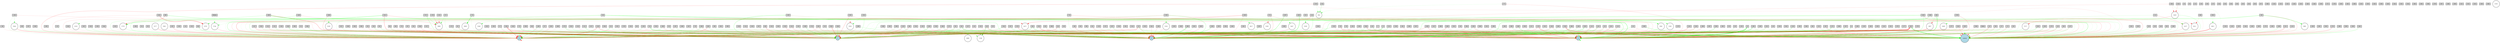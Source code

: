 digraph {
	node [fontsize=9 height=0.2 shape=circle width=0.2]
	x [fillcolor=lightgray shape=box style=filled]
	dx [fillcolor=lightgray shape=box style=filled]
	theta [fillcolor=lightgray shape=box style=filled]
	dtheta [fillcolor=lightgray shape=box style=filled]
	-5 [fillcolor=lightgray shape=box style=filled]
	-6 [fillcolor=lightgray shape=box style=filled]
	-7 [fillcolor=lightgray shape=box style=filled]
	-8 [fillcolor=lightgray shape=box style=filled]
	-9 [fillcolor=lightgray shape=box style=filled]
	-10 [fillcolor=lightgray shape=box style=filled]
	-11 [fillcolor=lightgray shape=box style=filled]
	-12 [fillcolor=lightgray shape=box style=filled]
	-13 [fillcolor=lightgray shape=box style=filled]
	-14 [fillcolor=lightgray shape=box style=filled]
	-15 [fillcolor=lightgray shape=box style=filled]
	-16 [fillcolor=lightgray shape=box style=filled]
	-17 [fillcolor=lightgray shape=box style=filled]
	-18 [fillcolor=lightgray shape=box style=filled]
	-19 [fillcolor=lightgray shape=box style=filled]
	-20 [fillcolor=lightgray shape=box style=filled]
	-21 [fillcolor=lightgray shape=box style=filled]
	-22 [fillcolor=lightgray shape=box style=filled]
	-23 [fillcolor=lightgray shape=box style=filled]
	-24 [fillcolor=lightgray shape=box style=filled]
	-25 [fillcolor=lightgray shape=box style=filled]
	-26 [fillcolor=lightgray shape=box style=filled]
	-27 [fillcolor=lightgray shape=box style=filled]
	-28 [fillcolor=lightgray shape=box style=filled]
	-29 [fillcolor=lightgray shape=box style=filled]
	-30 [fillcolor=lightgray shape=box style=filled]
	-31 [fillcolor=lightgray shape=box style=filled]
	-32 [fillcolor=lightgray shape=box style=filled]
	-33 [fillcolor=lightgray shape=box style=filled]
	-34 [fillcolor=lightgray shape=box style=filled]
	-35 [fillcolor=lightgray shape=box style=filled]
	-36 [fillcolor=lightgray shape=box style=filled]
	-37 [fillcolor=lightgray shape=box style=filled]
	-38 [fillcolor=lightgray shape=box style=filled]
	-39 [fillcolor=lightgray shape=box style=filled]
	-40 [fillcolor=lightgray shape=box style=filled]
	-41 [fillcolor=lightgray shape=box style=filled]
	-42 [fillcolor=lightgray shape=box style=filled]
	-43 [fillcolor=lightgray shape=box style=filled]
	-44 [fillcolor=lightgray shape=box style=filled]
	-45 [fillcolor=lightgray shape=box style=filled]
	-46 [fillcolor=lightgray shape=box style=filled]
	-47 [fillcolor=lightgray shape=box style=filled]
	-48 [fillcolor=lightgray shape=box style=filled]
	-49 [fillcolor=lightgray shape=box style=filled]
	-50 [fillcolor=lightgray shape=box style=filled]
	-51 [fillcolor=lightgray shape=box style=filled]
	-52 [fillcolor=lightgray shape=box style=filled]
	-53 [fillcolor=lightgray shape=box style=filled]
	-54 [fillcolor=lightgray shape=box style=filled]
	-55 [fillcolor=lightgray shape=box style=filled]
	-56 [fillcolor=lightgray shape=box style=filled]
	-57 [fillcolor=lightgray shape=box style=filled]
	-58 [fillcolor=lightgray shape=box style=filled]
	-59 [fillcolor=lightgray shape=box style=filled]
	-60 [fillcolor=lightgray shape=box style=filled]
	-61 [fillcolor=lightgray shape=box style=filled]
	-62 [fillcolor=lightgray shape=box style=filled]
	-63 [fillcolor=lightgray shape=box style=filled]
	-64 [fillcolor=lightgray shape=box style=filled]
	-65 [fillcolor=lightgray shape=box style=filled]
	-66 [fillcolor=lightgray shape=box style=filled]
	-67 [fillcolor=lightgray shape=box style=filled]
	-68 [fillcolor=lightgray shape=box style=filled]
	-69 [fillcolor=lightgray shape=box style=filled]
	-70 [fillcolor=lightgray shape=box style=filled]
	-71 [fillcolor=lightgray shape=box style=filled]
	-72 [fillcolor=lightgray shape=box style=filled]
	-73 [fillcolor=lightgray shape=box style=filled]
	-74 [fillcolor=lightgray shape=box style=filled]
	-75 [fillcolor=lightgray shape=box style=filled]
	-76 [fillcolor=lightgray shape=box style=filled]
	-77 [fillcolor=lightgray shape=box style=filled]
	-78 [fillcolor=lightgray shape=box style=filled]
	-79 [fillcolor=lightgray shape=box style=filled]
	-80 [fillcolor=lightgray shape=box style=filled]
	-81 [fillcolor=lightgray shape=box style=filled]
	-82 [fillcolor=lightgray shape=box style=filled]
	-83 [fillcolor=lightgray shape=box style=filled]
	-84 [fillcolor=lightgray shape=box style=filled]
	-85 [fillcolor=lightgray shape=box style=filled]
	-86 [fillcolor=lightgray shape=box style=filled]
	-87 [fillcolor=lightgray shape=box style=filled]
	-88 [fillcolor=lightgray shape=box style=filled]
	-89 [fillcolor=lightgray shape=box style=filled]
	-90 [fillcolor=lightgray shape=box style=filled]
	-91 [fillcolor=lightgray shape=box style=filled]
	-92 [fillcolor=lightgray shape=box style=filled]
	-93 [fillcolor=lightgray shape=box style=filled]
	-94 [fillcolor=lightgray shape=box style=filled]
	-95 [fillcolor=lightgray shape=box style=filled]
	-96 [fillcolor=lightgray shape=box style=filled]
	-97 [fillcolor=lightgray shape=box style=filled]
	-98 [fillcolor=lightgray shape=box style=filled]
	-99 [fillcolor=lightgray shape=box style=filled]
	-100 [fillcolor=lightgray shape=box style=filled]
	-101 [fillcolor=lightgray shape=box style=filled]
	-102 [fillcolor=lightgray shape=box style=filled]
	-103 [fillcolor=lightgray shape=box style=filled]
	-104 [fillcolor=lightgray shape=box style=filled]
	-105 [fillcolor=lightgray shape=box style=filled]
	-106 [fillcolor=lightgray shape=box style=filled]
	-107 [fillcolor=lightgray shape=box style=filled]
	-108 [fillcolor=lightgray shape=box style=filled]
	-109 [fillcolor=lightgray shape=box style=filled]
	-110 [fillcolor=lightgray shape=box style=filled]
	-111 [fillcolor=lightgray shape=box style=filled]
	-112 [fillcolor=lightgray shape=box style=filled]
	-113 [fillcolor=lightgray shape=box style=filled]
	-114 [fillcolor=lightgray shape=box style=filled]
	-115 [fillcolor=lightgray shape=box style=filled]
	-116 [fillcolor=lightgray shape=box style=filled]
	-117 [fillcolor=lightgray shape=box style=filled]
	-118 [fillcolor=lightgray shape=box style=filled]
	-119 [fillcolor=lightgray shape=box style=filled]
	-120 [fillcolor=lightgray shape=box style=filled]
	-121 [fillcolor=lightgray shape=box style=filled]
	-122 [fillcolor=lightgray shape=box style=filled]
	-123 [fillcolor=lightgray shape=box style=filled]
	-124 [fillcolor=lightgray shape=box style=filled]
	-125 [fillcolor=lightgray shape=box style=filled]
	-126 [fillcolor=lightgray shape=box style=filled]
	-127 [fillcolor=lightgray shape=box style=filled]
	-128 [fillcolor=lightgray shape=box style=filled]
	-129 [fillcolor=lightgray shape=box style=filled]
	-130 [fillcolor=lightgray shape=box style=filled]
	-131 [fillcolor=lightgray shape=box style=filled]
	-132 [fillcolor=lightgray shape=box style=filled]
	-133 [fillcolor=lightgray shape=box style=filled]
	-134 [fillcolor=lightgray shape=box style=filled]
	-135 [fillcolor=lightgray shape=box style=filled]
	-136 [fillcolor=lightgray shape=box style=filled]
	-137 [fillcolor=lightgray shape=box style=filled]
	-138 [fillcolor=lightgray shape=box style=filled]
	-139 [fillcolor=lightgray shape=box style=filled]
	-140 [fillcolor=lightgray shape=box style=filled]
	-141 [fillcolor=lightgray shape=box style=filled]
	-142 [fillcolor=lightgray shape=box style=filled]
	-143 [fillcolor=lightgray shape=box style=filled]
	-144 [fillcolor=lightgray shape=box style=filled]
	-145 [fillcolor=lightgray shape=box style=filled]
	-146 [fillcolor=lightgray shape=box style=filled]
	-147 [fillcolor=lightgray shape=box style=filled]
	-148 [fillcolor=lightgray shape=box style=filled]
	-149 [fillcolor=lightgray shape=box style=filled]
	-150 [fillcolor=lightgray shape=box style=filled]
	-151 [fillcolor=lightgray shape=box style=filled]
	-152 [fillcolor=lightgray shape=box style=filled]
	-153 [fillcolor=lightgray shape=box style=filled]
	-154 [fillcolor=lightgray shape=box style=filled]
	-155 [fillcolor=lightgray shape=box style=filled]
	-156 [fillcolor=lightgray shape=box style=filled]
	-157 [fillcolor=lightgray shape=box style=filled]
	-158 [fillcolor=lightgray shape=box style=filled]
	-159 [fillcolor=lightgray shape=box style=filled]
	-160 [fillcolor=lightgray shape=box style=filled]
	-161 [fillcolor=lightgray shape=box style=filled]
	-162 [fillcolor=lightgray shape=box style=filled]
	-163 [fillcolor=lightgray shape=box style=filled]
	-164 [fillcolor=lightgray shape=box style=filled]
	-165 [fillcolor=lightgray shape=box style=filled]
	-166 [fillcolor=lightgray shape=box style=filled]
	-167 [fillcolor=lightgray shape=box style=filled]
	-168 [fillcolor=lightgray shape=box style=filled]
	-169 [fillcolor=lightgray shape=box style=filled]
	-170 [fillcolor=lightgray shape=box style=filled]
	-171 [fillcolor=lightgray shape=box style=filled]
	-172 [fillcolor=lightgray shape=box style=filled]
	-173 [fillcolor=lightgray shape=box style=filled]
	-174 [fillcolor=lightgray shape=box style=filled]
	-175 [fillcolor=lightgray shape=box style=filled]
	-176 [fillcolor=lightgray shape=box style=filled]
	-177 [fillcolor=lightgray shape=box style=filled]
	-178 [fillcolor=lightgray shape=box style=filled]
	-179 [fillcolor=lightgray shape=box style=filled]
	-180 [fillcolor=lightgray shape=box style=filled]
	-181 [fillcolor=lightgray shape=box style=filled]
	-182 [fillcolor=lightgray shape=box style=filled]
	-183 [fillcolor=lightgray shape=box style=filled]
	-184 [fillcolor=lightgray shape=box style=filled]
	-185 [fillcolor=lightgray shape=box style=filled]
	-186 [fillcolor=lightgray shape=box style=filled]
	-187 [fillcolor=lightgray shape=box style=filled]
	-188 [fillcolor=lightgray shape=box style=filled]
	-189 [fillcolor=lightgray shape=box style=filled]
	-190 [fillcolor=lightgray shape=box style=filled]
	-191 [fillcolor=lightgray shape=box style=filled]
	-192 [fillcolor=lightgray shape=box style=filled]
	-193 [fillcolor=lightgray shape=box style=filled]
	-194 [fillcolor=lightgray shape=box style=filled]
	-195 [fillcolor=lightgray shape=box style=filled]
	-196 [fillcolor=lightgray shape=box style=filled]
	-197 [fillcolor=lightgray shape=box style=filled]
	-198 [fillcolor=lightgray shape=box style=filled]
	-199 [fillcolor=lightgray shape=box style=filled]
	-200 [fillcolor=lightgray shape=box style=filled]
	-201 [fillcolor=lightgray shape=box style=filled]
	-202 [fillcolor=lightgray shape=box style=filled]
	-203 [fillcolor=lightgray shape=box style=filled]
	-204 [fillcolor=lightgray shape=box style=filled]
	-205 [fillcolor=lightgray shape=box style=filled]
	-206 [fillcolor=lightgray shape=box style=filled]
	-207 [fillcolor=lightgray shape=box style=filled]
	-208 [fillcolor=lightgray shape=box style=filled]
	-209 [fillcolor=lightgray shape=box style=filled]
	-210 [fillcolor=lightgray shape=box style=filled]
	-211 [fillcolor=lightgray shape=box style=filled]
	-212 [fillcolor=lightgray shape=box style=filled]
	-213 [fillcolor=lightgray shape=box style=filled]
	-214 [fillcolor=lightgray shape=box style=filled]
	-215 [fillcolor=lightgray shape=box style=filled]
	-216 [fillcolor=lightgray shape=box style=filled]
	-217 [fillcolor=lightgray shape=box style=filled]
	-218 [fillcolor=lightgray shape=box style=filled]
	-219 [fillcolor=lightgray shape=box style=filled]
	-220 [fillcolor=lightgray shape=box style=filled]
	-221 [fillcolor=lightgray shape=box style=filled]
	-222 [fillcolor=lightgray shape=box style=filled]
	-223 [fillcolor=lightgray shape=box style=filled]
	-224 [fillcolor=lightgray shape=box style=filled]
	-225 [fillcolor=lightgray shape=box style=filled]
	-226 [fillcolor=lightgray shape=box style=filled]
	-227 [fillcolor=lightgray shape=box style=filled]
	-228 [fillcolor=lightgray shape=box style=filled]
	-229 [fillcolor=lightgray shape=box style=filled]
	-230 [fillcolor=lightgray shape=box style=filled]
	-231 [fillcolor=lightgray shape=box style=filled]
	-232 [fillcolor=lightgray shape=box style=filled]
	-233 [fillcolor=lightgray shape=box style=filled]
	-234 [fillcolor=lightgray shape=box style=filled]
	-235 [fillcolor=lightgray shape=box style=filled]
	-236 [fillcolor=lightgray shape=box style=filled]
	-237 [fillcolor=lightgray shape=box style=filled]
	-238 [fillcolor=lightgray shape=box style=filled]
	-239 [fillcolor=lightgray shape=box style=filled]
	-240 [fillcolor=lightgray shape=box style=filled]
	-241 [fillcolor=lightgray shape=box style=filled]
	-242 [fillcolor=lightgray shape=box style=filled]
	-243 [fillcolor=lightgray shape=box style=filled]
	-244 [fillcolor=lightgray shape=box style=filled]
	-245 [fillcolor=lightgray shape=box style=filled]
	-246 [fillcolor=lightgray shape=box style=filled]
	-247 [fillcolor=lightgray shape=box style=filled]
	-248 [fillcolor=lightgray shape=box style=filled]
	-249 [fillcolor=lightgray shape=box style=filled]
	-250 [fillcolor=lightgray shape=box style=filled]
	-251 [fillcolor=lightgray shape=box style=filled]
	-252 [fillcolor=lightgray shape=box style=filled]
	-253 [fillcolor=lightgray shape=box style=filled]
	-254 [fillcolor=lightgray shape=box style=filled]
	-255 [fillcolor=lightgray shape=box style=filled]
	-256 [fillcolor=lightgray shape=box style=filled]
	-257 [fillcolor=lightgray shape=box style=filled]
	-258 [fillcolor=lightgray shape=box style=filled]
	-259 [fillcolor=lightgray shape=box style=filled]
	-260 [fillcolor=lightgray shape=box style=filled]
	-261 [fillcolor=lightgray shape=box style=filled]
	-262 [fillcolor=lightgray shape=box style=filled]
	-263 [fillcolor=lightgray shape=box style=filled]
	-264 [fillcolor=lightgray shape=box style=filled]
	-265 [fillcolor=lightgray shape=box style=filled]
	-266 [fillcolor=lightgray shape=box style=filled]
	-267 [fillcolor=lightgray shape=box style=filled]
	-268 [fillcolor=lightgray shape=box style=filled]
	-269 [fillcolor=lightgray shape=box style=filled]
	-270 [fillcolor=lightgray shape=box style=filled]
	-271 [fillcolor=lightgray shape=box style=filled]
	-272 [fillcolor=lightgray shape=box style=filled]
	-273 [fillcolor=lightgray shape=box style=filled]
	-274 [fillcolor=lightgray shape=box style=filled]
	-275 [fillcolor=lightgray shape=box style=filled]
	-276 [fillcolor=lightgray shape=box style=filled]
	-277 [fillcolor=lightgray shape=box style=filled]
	-278 [fillcolor=lightgray shape=box style=filled]
	-279 [fillcolor=lightgray shape=box style=filled]
	-280 [fillcolor=lightgray shape=box style=filled]
	-281 [fillcolor=lightgray shape=box style=filled]
	-282 [fillcolor=lightgray shape=box style=filled]
	-283 [fillcolor=lightgray shape=box style=filled]
	-284 [fillcolor=lightgray shape=box style=filled]
	-285 [fillcolor=lightgray shape=box style=filled]
	-286 [fillcolor=lightgray shape=box style=filled]
	-287 [fillcolor=lightgray shape=box style=filled]
	-288 [fillcolor=lightgray shape=box style=filled]
	-289 [fillcolor=lightgray shape=box style=filled]
	-290 [fillcolor=lightgray shape=box style=filled]
	-291 [fillcolor=lightgray shape=box style=filled]
	-292 [fillcolor=lightgray shape=box style=filled]
	-293 [fillcolor=lightgray shape=box style=filled]
	-294 [fillcolor=lightgray shape=box style=filled]
	-295 [fillcolor=lightgray shape=box style=filled]
	-296 [fillcolor=lightgray shape=box style=filled]
	-297 [fillcolor=lightgray shape=box style=filled]
	-298 [fillcolor=lightgray shape=box style=filled]
	-299 [fillcolor=lightgray shape=box style=filled]
	-300 [fillcolor=lightgray shape=box style=filled]
	-301 [fillcolor=lightgray shape=box style=filled]
	-302 [fillcolor=lightgray shape=box style=filled]
	-303 [fillcolor=lightgray shape=box style=filled]
	-304 [fillcolor=lightgray shape=box style=filled]
	-305 [fillcolor=lightgray shape=box style=filled]
	-306 [fillcolor=lightgray shape=box style=filled]
	-307 [fillcolor=lightgray shape=box style=filled]
	-308 [fillcolor=lightgray shape=box style=filled]
	-309 [fillcolor=lightgray shape=box style=filled]
	-310 [fillcolor=lightgray shape=box style=filled]
	-311 [fillcolor=lightgray shape=box style=filled]
	-312 [fillcolor=lightgray shape=box style=filled]
	-313 [fillcolor=lightgray shape=box style=filled]
	-314 [fillcolor=lightgray shape=box style=filled]
	-315 [fillcolor=lightgray shape=box style=filled]
	-316 [fillcolor=lightgray shape=box style=filled]
	-317 [fillcolor=lightgray shape=box style=filled]
	-318 [fillcolor=lightgray shape=box style=filled]
	-319 [fillcolor=lightgray shape=box style=filled]
	-320 [fillcolor=lightgray shape=box style=filled]
	-321 [fillcolor=lightgray shape=box style=filled]
	-322 [fillcolor=lightgray shape=box style=filled]
	-323 [fillcolor=lightgray shape=box style=filled]
	-324 [fillcolor=lightgray shape=box style=filled]
	-325 [fillcolor=lightgray shape=box style=filled]
	-326 [fillcolor=lightgray shape=box style=filled]
	-327 [fillcolor=lightgray shape=box style=filled]
	-328 [fillcolor=lightgray shape=box style=filled]
	-329 [fillcolor=lightgray shape=box style=filled]
	-330 [fillcolor=lightgray shape=box style=filled]
	-331 [fillcolor=lightgray shape=box style=filled]
	-332 [fillcolor=lightgray shape=box style=filled]
	-333 [fillcolor=lightgray shape=box style=filled]
	-334 [fillcolor=lightgray shape=box style=filled]
	-335 [fillcolor=lightgray shape=box style=filled]
	-336 [fillcolor=lightgray shape=box style=filled]
	-337 [fillcolor=lightgray shape=box style=filled]
	-338 [fillcolor=lightgray shape=box style=filled]
	-339 [fillcolor=lightgray shape=box style=filled]
	-340 [fillcolor=lightgray shape=box style=filled]
	-341 [fillcolor=lightgray shape=box style=filled]
	-342 [fillcolor=lightgray shape=box style=filled]
	-343 [fillcolor=lightgray shape=box style=filled]
	-344 [fillcolor=lightgray shape=box style=filled]
	-345 [fillcolor=lightgray shape=box style=filled]
	-346 [fillcolor=lightgray shape=box style=filled]
	-347 [fillcolor=lightgray shape=box style=filled]
	-348 [fillcolor=lightgray shape=box style=filled]
	-349 [fillcolor=lightgray shape=box style=filled]
	-350 [fillcolor=lightgray shape=box style=filled]
	-351 [fillcolor=lightgray shape=box style=filled]
	-352 [fillcolor=lightgray shape=box style=filled]
	-353 [fillcolor=lightgray shape=box style=filled]
	-354 [fillcolor=lightgray shape=box style=filled]
	-355 [fillcolor=lightgray shape=box style=filled]
	-356 [fillcolor=lightgray shape=box style=filled]
	-357 [fillcolor=lightgray shape=box style=filled]
	-358 [fillcolor=lightgray shape=box style=filled]
	-359 [fillcolor=lightgray shape=box style=filled]
	-360 [fillcolor=lightgray shape=box style=filled]
	-361 [fillcolor=lightgray shape=box style=filled]
	-362 [fillcolor=lightgray shape=box style=filled]
	-363 [fillcolor=lightgray shape=box style=filled]
	-364 [fillcolor=lightgray shape=box style=filled]
	control [fillcolor=lightblue style=filled]
	1 [fillcolor=lightblue style=filled]
	2 [fillcolor=lightblue style=filled]
	3 [fillcolor=lightblue style=filled]
	4 [fillcolor=lightblue style=filled]
	654 [fillcolor=white style=filled]
	1807 [fillcolor=white style=filled]
	3344 [fillcolor=white style=filled]
	3727 [fillcolor=white style=filled]
	4755 [fillcolor=white style=filled]
	5408 [fillcolor=white style=filled]
	4137 [fillcolor=white style=filled]
	5546 [fillcolor=white style=filled]
	5163 [fillcolor=white style=filled]
	4017 [fillcolor=white style=filled]
	3250 [fillcolor=white style=filled]
	2744 [fillcolor=white style=filled]
	5183 [fillcolor=white style=filled]
	3776 [fillcolor=white style=filled]
	2882 [fillcolor=white style=filled]
	4812 [fillcolor=white style=filled]
	5329 [fillcolor=white style=filled]
	3156 [fillcolor=white style=filled]
	1749 [fillcolor=white style=filled]
	4311 [fillcolor=white style=filled]
	3420 [fillcolor=white style=filled]
	4060 [fillcolor=white style=filled]
	4472 [fillcolor=white style=filled]
	2277 [fillcolor=white style=filled]
	5100 [fillcolor=white style=filled]
	5361 [fillcolor=white style=filled]
	5234 [fillcolor=white style=filled]
	3447 [fillcolor=white style=filled]
	2808 [fillcolor=white style=filled]
	4218 [fillcolor=white style=filled]
	3836 [fillcolor=white style=filled]
	3581 [fillcolor=white style=filled]
	-210 -> 4 [color=red penwidth=0.5115189264763539 style=solid]
	-159 -> 4 [color=red penwidth=0.2095517195052778 style=solid]
	-246 -> 4 [color=red penwidth=0.3679253354866172 style=solid]
	-227 -> 1 [color=green penwidth=0.21741872484416103 style=solid]
	-127 -> 2 [color=green penwidth=0.23484754395936172 style=solid]
	-328 -> 2 [color=green penwidth=0.7358281199824704 style=solid]
	-313 -> 3 [color=red penwidth=0.16599053409489503 style=solid]
	-196 -> control [color=green penwidth=0.35959654192247115 style=solid]
	-324 -> 2 [color=green penwidth=0.32636805032746535 style=solid]
	-70 -> 1 [color=red penwidth=0.46634865208665843 style=solid]
	-294 -> control [color=red penwidth=0.2351720342865567 style=solid]
	-275 -> control [color=red penwidth=0.13801895556770308 style=solid]
	-338 -> 1 [color=green penwidth=0.14831507023435375 style=solid]
	-357 -> 4 [color=green penwidth=0.13558673144978264 style=solid]
	-157 -> control [color=green penwidth=0.19024223844197355 style=solid]
	-311 -> 1 [color=red penwidth=0.7823787362467579 style=solid]
	-137 -> 3 [color=red penwidth=0.289819815759619 style=solid]
	-25 -> 4 [color=green penwidth=0.47183719115939915 style=solid]
	-321 -> 2 [color=green penwidth=0.6719167395582543 style=solid]
	-346 -> 1 [color=green penwidth=0.24364077359594685 style=solid]
	-106 -> control [color=green penwidth=0.45192026436008803 style=solid]
	-161 -> 4 [color=red penwidth=0.2644063723356098 style=solid]
	-20 -> control [color=green penwidth=0.482638222825972 style=solid]
	-88 -> 4 [color=red penwidth=0.16415335126183037 style=solid]
	-250 -> control [color=green penwidth=0.6701401712478947 style=solid]
	-355 -> control [color=red penwidth=0.453969804279612 style=solid]
	-167 -> 4 [color=red penwidth=0.4333127341097558 style=solid]
	-126 -> 2 [color=green penwidth=0.3516814145874576 style=solid]
	-303 -> 1 [color=green penwidth=0.36885231462848767 style=solid]
	-180 -> 4 [color=green penwidth=0.20002563956867198 style=solid]
	-73 -> 2 [color=green penwidth=0.7798235463401608 style=solid]
	-56 -> 3 [color=red penwidth=0.14175722831761717 style=solid]
	-360 -> 1 [color=red penwidth=0.24205766756357203 style=solid]
	-257 -> 3 [color=green penwidth=0.3183150731432095 style=solid]
	-35 -> 3 [color=green penwidth=0.483602221819985 style=solid]
	-265 -> 4 [color=green penwidth=0.1513434182359712 style=solid]
	-123 -> 1 [color=green penwidth=0.3272519603520727 style=solid]
	-117 -> 4 [color=green penwidth=0.21298178959640504 style=solid]
	-348 -> control [color=green penwidth=0.12911598341552508 style=solid]
	-235 -> 4 [color=red penwidth=0.44897645473709136 style=solid]
	-176 -> 4 [color=red penwidth=0.4074932899998226 style=solid]
	-239 -> control [color=green penwidth=0.36230820660490026 style=solid]
	-152 -> 2 [color=red penwidth=0.39760048354407873 style=solid]
	-198 -> 1 [color=red penwidth=0.7536811742641089 style=solid]
	-41 -> control [color=red penwidth=0.29587298532916617 style=solid]
	-201 -> 3 [color=green penwidth=0.6618192890187107 style=solid]
	-267 -> 2 [color=green penwidth=0.9155198116453632 style=solid]
	-213 -> 4 [color=red penwidth=0.35128035477347574 style=solid]
	-306 -> 1 [color=green penwidth=0.2671348695734661 style=solid]
	-13 -> 4 [color=red penwidth=0.9728936091693373 style=solid]
	-72 -> 4 [color=green penwidth=0.13332184220462606 style=solid]
	-329 -> 3 [color=green penwidth=0.6219211218645866 style=solid]
	-208 -> 4 [color=green penwidth=0.6925887761379054 style=solid]
	-208 -> 3 [color=green penwidth=0.2536447185081139 style=solid]
	-113 -> 3 [color=green penwidth=0.1463331905219108 style=solid]
	-310 -> 2 [color=red penwidth=0.4499814633813167 style=solid]
	-257 -> 2 [color=green penwidth=0.4802570203377977 style=solid]
	-80 -> 2 [color=red penwidth=0.5010634228712902 style=solid]
	-295 -> 1 [color=green penwidth=0.15437297600282246 style=solid]
	-243 -> 4 [color=red penwidth=0.15975925066249777 style=solid]
	-83 -> 4 [color=green penwidth=0.5732134735091781 style=solid]
	-99 -> 4 [color=red penwidth=0.27990766845924575 style=solid]
	-109 -> 3 [color=red penwidth=0.5826641689426504 style=solid]
	-135 -> 1 [color=red penwidth=0.325299396197232 style=solid]
	-203 -> 2 [color=red penwidth=0.24590402541525008 style=solid]
	-102 -> control [color=green penwidth=0.17367771644045865 style=solid]
	-276 -> 4 [color=green penwidth=0.10095747960819053 style=solid]
	-157 -> 1 [color=red penwidth=0.3489682851883844 style=solid]
	-112 -> 2 [color=red penwidth=0.35528684835404367 style=solid]
	-21 -> 1 [color=green penwidth=0.2873686214615099 style=solid]
	-172 -> 2 [color=red penwidth=0.1957224839202326 style=solid]
	-128 -> 1 [color=red penwidth=0.1782632581635452 style=solid]
	-205 -> 4 [color=red penwidth=0.371169145940329 style=solid]
	-199 -> 1 [color=red penwidth=0.381129259571227 style=solid]
	-113 -> 2 [color=red penwidth=0.521091674509305 style=solid]
	-282 -> 1 [color=green penwidth=0.35078863115811987 style=solid]
	-321 -> 3 [color=red penwidth=0.34730229458107975 style=solid]
	-198 -> 3 [color=green penwidth=1.1964684306140907 style=solid]
	-19 -> 1 [color=green penwidth=0.31695409456969914 style=solid]
	-246 -> 1 [color=red penwidth=0.11938833660600943 style=solid]
	-285 -> 1 [color=green penwidth=0.14130022536845246 style=solid]
	-5 -> 4 [color=green penwidth=1.3380230673417504 style=solid]
	-269 -> 1 [color=green penwidth=0.1783239241275547 style=solid]
	-110 -> 1 [color=red penwidth=0.3555426305546525 style=solid]
	-220 -> 1 [color=green penwidth=0.4071282072230793 style=solid]
	-145 -> control [color=red penwidth=0.1596646285076847 style=solid]
	-221 -> 1 [color=green penwidth=0.6151480145570731 style=solid]
	-76 -> 3 [color=green penwidth=0.47688004129674355 style=solid]
	-297 -> 4 [color=green penwidth=0.40953500933460585 style=solid]
	-24 -> control [color=green penwidth=0.3141618526990152 style=solid]
	dx -> 1 [color=red penwidth=0.6108505087440566 style=solid]
	-302 -> 2 [color=red penwidth=0.3577359527908621 style=solid]
	-27 -> 3 [color=red penwidth=0.22626604118394147 style=solid]
	-306 -> control [color=green penwidth=0.1333200803811616 style=solid]
	-187 -> 3 [color=red penwidth=0.1499228278379462 style=solid]
	-114 -> 1 [color=red penwidth=0.4071489696913273 style=solid]
	-157 -> 2 [color=red penwidth=0.15898135347234216 style=solid]
	-13 -> 2 [color=red penwidth=0.4633960342003456 style=solid]
	-157 -> 4 [color=green penwidth=0.3377159131678778 style=solid]
	-329 -> 4 [color=green penwidth=0.4796924338083406 style=solid]
	-290 -> 4 [color=green penwidth=0.4396073774322653 style=solid]
	-349 -> 3 [color=red penwidth=0.3454989673089573 style=solid]
	-7 -> 3 [color=red penwidth=0.4409134949206417 style=solid]
	-176 -> 2 [color=red penwidth=0.2221294036464912 style=solid]
	-310 -> 3 [color=red penwidth=0.7302043554767788 style=solid]
	-316 -> 1 [color=green penwidth=0.3586414741905788 style=solid]
	-342 -> control [color=red penwidth=0.11794957631381803 style=solid]
	-166 -> 3 [color=red penwidth=0.23429256963497871 style=solid]
	-77 -> 3 [color=red penwidth=0.33521104958086834 style=solid]
	-74 -> 2 [color=green penwidth=0.2752250362798335 style=solid]
	-56 -> 2 [color=red penwidth=0.3952703870769889 style=solid]
	-256 -> 1 [color=green penwidth=0.7978450782322835 style=solid]
	-95 -> 1 [color=green penwidth=0.25060364639253646 style=solid]
	-96 -> control [color=red penwidth=0.37863997844448416 style=solid]
	-357 -> 1 [color=red penwidth=0.15491053667316163 style=solid]
	-259 -> control [color=red penwidth=0.1589109253398509 style=solid]
	-18 -> control [color=red penwidth=0.6074716417673995 style=solid]
	-24 -> 2 [color=green penwidth=0.49792576894479423 style=solid]
	-286 -> control [color=green penwidth=0.3224048461136596 style=solid]
	-65 -> 2 [color=green penwidth=0.1268705099335111 style=solid]
	-38 -> control [color=green penwidth=0.8926317046498482 style=solid]
	-135 -> 2 [color=green penwidth=0.5085944312452952 style=solid]
	-167 -> 3 [color=red penwidth=0.15526026529007841 style=solid]
	-133 -> control [color=red penwidth=0.5148603149730998 style=solid]
	-166 -> 1 [color=red penwidth=0.34510023672179124 style=solid]
	-285 -> 2 [color=red penwidth=0.37798752982711015 style=solid]
	-304 -> 4 [color=green penwidth=0.519529718346213 style=solid]
	-61 -> 1 [color=green penwidth=0.5746769935488805 style=solid]
	-90 -> control [color=green penwidth=0.3616116951323829 style=solid]
	-101 -> 2 [color=green penwidth=0.3200261556056494 style=solid]
	-175 -> control [color=green penwidth=0.3110285027002715 style=solid]
	-213 -> 1 [color=red penwidth=0.3254339712171148 style=solid]
	-163 -> control [color=red penwidth=0.11456886153556899 style=solid]
	-25 -> 2 [color=red penwidth=0.12800240895580223 style=solid]
	-40 -> 2 [color=green penwidth=0.6165645050565473 style=solid]
	-153 -> 3 [color=green penwidth=0.2907802243038942 style=solid]
	-149 -> 4 [color=green penwidth=0.43827098601135706 style=solid]
	-36 -> 3 [color=green penwidth=0.18030950889846442 style=solid]
	-34 -> 3 [color=red penwidth=0.2674106346413142 style=solid]
	-31 -> 4 [color=green penwidth=0.648342986185481 style=solid]
	-335 -> 3 [color=red penwidth=0.20959981879402179 style=solid]
	-214 -> 2 [color=green penwidth=0.1693736561020851 style=solid]
	-357 -> control [color=green penwidth=0.47011986365483327 style=solid]
	-72 -> control [color=red penwidth=0.34041558915011383 style=solid]
	-249 -> 4 [color=green penwidth=0.18127394100972644 style=solid]
	-358 -> control [color=green penwidth=0.1327274793367607 style=solid]
	-236 -> 1 [color=green penwidth=0.20793750791856616 style=solid]
	-331 -> 3 [color=red penwidth=0.48860046274677105 style=solid]
	-72 -> 2 [color=red penwidth=0.4538571945699441 style=solid]
	-129 -> 4 [color=green penwidth=0.47956833098500573 style=solid]
	-82 -> control [color=red penwidth=0.2086026808556991 style=solid]
	-200 -> 3 [color=green penwidth=0.23146736498000547 style=solid]
	-41 -> 4 [color=green penwidth=0.4132433157268496 style=solid]
	-354 -> 2 [color=red penwidth=0.13468111512854347 style=solid]
	-270 -> 2 [color=green penwidth=0.2995544366171452 style=solid]
	-164 -> control [color=green penwidth=0.196333562986868 style=solid]
	-344 -> 4 [color=red penwidth=0.3670322118722844 style=solid]
	-265 -> 1 [color=green penwidth=0.17437785189636917 style=solid]
	-120 -> 3 [color=green penwidth=0.26800014875752276 style=solid]
	-25 -> 3 [color=red penwidth=0.12940107326558606 style=solid]
	-88 -> 3 [color=green penwidth=0.37916989597511186 style=solid]
	-124 -> control [color=green penwidth=0.30320724680528116 style=solid]
	-17 -> 2 [color=green penwidth=0.31524897633800797 style=solid]
	-226 -> control [color=green penwidth=0.101294306216841 style=solid]
	-167 -> 1 [color=green penwidth=0.5623569605373632 style=solid]
	-348 -> 1 [color=red penwidth=0.1913235752352741 style=solid]
	-271 -> 1 [color=red penwidth=0.3989513524297166 style=solid]
	-104 -> 1 [color=red penwidth=0.2678863536229111 style=solid]
	-158 -> control [color=green penwidth=0.12814159262557476 style=solid]
	-253 -> 1 [color=green penwidth=0.23870607553223375 style=solid]
	-49 -> control [color=red penwidth=0.1394165628945565 style=solid]
	-248 -> 2 [color=red penwidth=0.3851456639840346 style=solid]
	-301 -> 2 [color=green penwidth=0.3041365436019354 style=solid]
	-75 -> 1 [color=green penwidth=0.17961581756129344 style=solid]
	-7 -> 1 [color=red penwidth=0.3714461864291978 style=solid]
	-52 -> control [color=green penwidth=0.1470689306064354 style=solid]
	-347 -> 2 [color=green penwidth=0.5550101044993789 style=solid]
	-116 -> 3 [color=red penwidth=0.47823080407003393 style=solid]
	-234 -> control [color=green penwidth=0.25947833085482686 style=solid]
	-303 -> 2 [color=green penwidth=0.7848922803566626 style=solid]
	-155 -> 1 [color=green penwidth=0.4840703030660467 style=solid]
	-241 -> 2 [color=red penwidth=0.3653889866584311 style=solid]
	-242 -> 3 [color=green penwidth=0.10263795300063785 style=solid]
	-126 -> control [color=green penwidth=0.1007976661861783 style=solid]
	-351 -> control [color=green penwidth=0.3391990372843243 style=solid]
	-190 -> 1 [color=green penwidth=0.12234104126938192 style=solid]
	-98 -> 4 [color=green penwidth=0.3526615818889588 style=solid]
	-95 -> 3 [color=red penwidth=0.30193650285043416 style=solid]
	-162 -> 4 [color=red penwidth=0.17043018555453382 style=solid]
	-91 -> 2 [color=green penwidth=0.2556772353147183 style=solid]
	-311 -> control [color=red penwidth=0.45653955248513056 style=solid]
	-324 -> control [color=red penwidth=0.40845872380670667 style=solid]
	-28 -> control [color=red penwidth=0.14459168216157847 style=solid]
	-239 -> 1 [color=green penwidth=0.34628138643076267 style=solid]
	-354 -> 4 [color=green penwidth=0.2643710609939133 style=solid]
	-184 -> 2 [color=red penwidth=0.7353306136441066 style=solid]
	-217 -> 3 [color=red penwidth=0.16698997473656618 style=solid]
	-309 -> 2 [color=green penwidth=0.21913039937819112 style=solid]
	-258 -> 1 [color=green penwidth=0.31495770659347333 style=solid]
	-45 -> 1 [color=green penwidth=0.4359575740884908 style=solid]
	-277 -> control [color=red penwidth=0.10486939155866841 style=solid]
	-64 -> 3 [color=green penwidth=0.16951646305058346 style=solid]
	-158 -> 1 [color=red penwidth=0.23928675318149173 style=solid]
	-186 -> 3 [color=green penwidth=0.8273299041171286 style=solid]
	-226 -> 4 [color=red penwidth=0.7713523460511353 style=solid]
	-150 -> 1 [color=red penwidth=0.564289990098774 style=solid]
	-219 -> 1 [color=red penwidth=0.6913311344095739 style=solid]
	-196 -> 1 [color=red penwidth=0.2794693227426328 style=solid]
	-358 -> 4 [color=green penwidth=0.14048342106352307 style=solid]
	-362 -> 1 [color=red penwidth=0.29883492380155774 style=solid]
	-212 -> control [color=red penwidth=0.20104119242250745 style=solid]
	-339 -> 2 [color=green penwidth=0.20904928797255465 style=solid]
	-178 -> 1 [color=green penwidth=0.27051619795873033 style=solid]
	-173 -> 3 [color=red penwidth=0.1456982307019855 style=solid]
	-92 -> 1 [color=red penwidth=0.3263728422978366 style=solid]
	-204 -> 3 [color=green penwidth=0.22010315478517467 style=solid]
	-278 -> 3 [color=red penwidth=0.5767283671356334 style=solid]
	-130 -> 4 [color=red penwidth=0.8582837463900511 style=solid]
	-295 -> control [color=green penwidth=0.34833766674455124 style=solid]
	-64 -> 1 [color=green penwidth=0.7552226145959842 style=solid]
	-15 -> 4 [color=green penwidth=0.23951187078187872 style=solid]
	-278 -> 2 [color=red penwidth=0.3556462585614567 style=solid]
	-203 -> 4 [color=red penwidth=0.20863533315801802 style=solid]
	-183 -> 3 [color=red penwidth=0.4445299428537469 style=solid]
	-205 -> 2 [color=green penwidth=0.19417372294404475 style=solid]
	-115 -> 1 [color=red penwidth=0.20805455617982532 style=solid]
	-331 -> 2 [color=red penwidth=0.23754576081887402 style=solid]
	-176 -> 3 [color=red penwidth=0.6980883283890135 style=solid]
	-100 -> 4 [color=green penwidth=0.6091020935902423 style=solid]
	-232 -> 2 [color=red penwidth=0.1281919755400758 style=solid]
	-75 -> control [color=red penwidth=0.15082169712186105 style=solid]
	-183 -> 2 [color=green penwidth=0.29091365495613786 style=solid]
	-302 -> 1 [color=green penwidth=0.17457182450761755 style=solid]
	-199 -> 2 [color=green penwidth=0.2052957553645211 style=solid]
	-223 -> 4 [color=green penwidth=0.34792733115781177 style=solid]
	-192 -> 4 [color=green penwidth=0.21547120493425298 style=solid]
	-71 -> control [color=red penwidth=0.515716191206144 style=solid]
	-282 -> 4 [color=red penwidth=0.7174574152526505 style=solid]
	-247 -> 3 [color=red penwidth=0.13938330833815865 style=solid]
	dx -> 4 [color=green penwidth=0.18858548275460307 style=solid]
	-335 -> 2 [color=red penwidth=0.7379056559227357 style=solid]
	-23 -> control [color=red penwidth=0.3674200411822832 style=solid]
	-154 -> 2 [color=red penwidth=0.3214543195956122 style=solid]
	-281 -> 1 [color=red penwidth=0.10093030843140156 style=solid]
	-117 -> 2 [color=red penwidth=0.3685116231737482 style=solid]
	-278 -> 1 [color=green penwidth=0.19192748107497187 style=solid]
	-212 -> 4 [color=green penwidth=0.6277201298005893 style=solid]
	-288 -> control [color=green penwidth=0.13373963818176343 style=solid]
	-6 -> 1 [color=red penwidth=0.37768420435814853 style=solid]
	-5 -> control [color=green penwidth=0.2020037343549117 style=solid]
	-23 -> 3 [color=green penwidth=0.28554662286048516 style=solid]
	-256 -> 4 [color=green penwidth=0.36049074183358254 style=solid]
	-191 -> 2 [color=red penwidth=0.19048533616434482 style=solid]
	-151 -> control [color=red penwidth=0.3777691974479559 style=solid]
	-107 -> 2 [color=green penwidth=0.7710536612451849 style=solid]
	-330 -> 1 [color=red penwidth=0.46253732626274346 style=solid]
	-48 -> 4 [color=red penwidth=0.21285032748065497 style=solid]
	-242 -> 4 [color=green penwidth=0.5437907913170944 style=solid]
	-207 -> 4 [color=red penwidth=0.5599969453380904 style=solid]
	-315 -> 1 [color=red penwidth=0.16344290553571195 style=solid]
	-52 -> 1 [color=green penwidth=0.11460709424858086 style=solid]
	-69 -> 1 [color=red penwidth=0.28671760067412067 style=solid]
	-89 -> 4 [color=green penwidth=0.687874795735914 style=solid]
	-354 -> 1 [color=red penwidth=0.13277005950545193 style=solid]
	-158 -> 2 [color=green penwidth=0.46648147029556397 style=solid]
	-136 -> 1 [color=red penwidth=0.12759627298287363 style=solid]
	-352 -> 1 [color=green penwidth=0.20589115285074133 style=solid]
	-6 -> 3 [color=green penwidth=2.31932973577122 style=solid]
	-138 -> 2 [color=red penwidth=0.374041593895429 style=solid]
	-326 -> 4 [color=red penwidth=0.29249394419271435 style=solid]
	-243 -> 2 [color=green penwidth=0.15386905466134232 style=solid]
	-247 -> 4 [color=green penwidth=0.12430434099216806 style=solid]
	-284 -> 1 [color=green penwidth=0.2663202097743441 style=solid]
	-151 -> 1 [color=red penwidth=0.37741985535659983 style=solid]
	-303 -> control [color=green penwidth=0.3105609917258861 style=solid]
	-80 -> 4 [color=red penwidth=0.11589119351026317 style=solid]
	-237 -> 4 [color=green penwidth=0.2222698295456163 style=solid]
	-78 -> control [color=red penwidth=0.9335482503048104 style=solid]
	-81 -> 2 [color=red penwidth=0.5716176033573476 style=solid]
	-284 -> 4 [color=red penwidth=0.48766709948197096 style=solid]
	-251 -> 2 [color=green penwidth=0.2842449980467443 style=solid]
	-33 -> 1 [color=red penwidth=0.48765780176162976 style=solid]
	-329 -> 2 [color=green penwidth=0.6321750752759734 style=solid]
	-117 -> 1 [color=green penwidth=0.10066153709354839 style=solid]
	-295 -> 3 [color=green penwidth=1.1091846523600746 style=solid]
	-203 -> 3 [color=red penwidth=0.1959380776622775 style=solid]
	-313 -> 1 [color=green penwidth=0.621156642951355 style=solid]
	-225 -> 1 [color=red penwidth=0.2232113314609208 style=solid]
	-147 -> 4 [color=red penwidth=0.12470594290197434 style=solid]
	-31 -> 3 [color=green penwidth=0.4383921996766731 style=solid]
	-316 -> control [color=green penwidth=0.13883775810887783 style=solid]
	-22 -> 1 [color=red penwidth=0.1152219120710532 style=solid]
	-139 -> control [color=green penwidth=0.15582965360126047 style=solid]
	-216 -> control [color=red penwidth=0.17445137000281952 style=solid]
	-51 -> 4 [color=green penwidth=0.1746250444745444 style=solid]
	-130 -> 1 [color=red penwidth=0.6736373451535078 style=solid]
	-284 -> control [color=green penwidth=0.18364500786146437 style=solid]
	-260 -> 3 [color=red penwidth=0.1894160832017461 style=solid]
	-128 -> 4 [color=green penwidth=0.1994477774940635 style=solid]
	-239 -> 3 [color=red penwidth=0.4627783581804811 style=solid]
	-188 -> 1 [color=red penwidth=0.5529978215962472 style=solid]
	-260 -> 1 [color=red penwidth=0.15847439758795834 style=solid]
	-239 -> 4 [color=green penwidth=0.25478743169784746 style=solid]
	-45 -> 3 [color=green penwidth=0.6797483283742286 style=solid]
	-206 -> 1 [color=red penwidth=0.1566490587268643 style=solid]
	-235 -> control [color=green penwidth=0.2789582344194444 style=solid]
	-324 -> 3 [color=green penwidth=0.2631320451480167 style=solid]
	-208 -> 1 [color=red penwidth=0.5359704204593865 style=solid]
	-242 -> 2 [color=red penwidth=0.41009951528259747 style=solid]
	-337 -> 4 [color=green penwidth=0.48744744173644994 style=solid]
	-280 -> control [color=green penwidth=0.5881179201134287 style=solid]
	-71 -> 2 [color=green penwidth=0.17245200522979257 style=solid]
	-91 -> control [color=red penwidth=0.21905619179239114 style=solid]
	-79 -> 1 [color=green penwidth=0.2062199821044926 style=solid]
	-42 -> 2 [color=red penwidth=0.28044824961056414 style=solid]
	-333 -> 1 [color=green penwidth=0.49938274578345065 style=solid]
	-34 -> 1 [color=red penwidth=0.759900926494437 style=solid]
	-119 -> 2 [color=red penwidth=0.332546892670617 style=solid]
	-335 -> control [color=green penwidth=0.15231816006151155 style=solid]
	-73 -> 4 [color=green penwidth=0.14946429940802294 style=solid]
	-183 -> control [color=green penwidth=0.2390865379886347 style=solid]
	-160 -> 1 [color=red penwidth=0.23043740664888343 style=solid]
	-113 -> control [color=red penwidth=0.15178568482203542 style=solid]
	-258 -> 3 [color=red penwidth=0.31020498093706506 style=solid]
	-79 -> 4 [color=green penwidth=0.3457993168840583 style=solid]
	-286 -> 2 [color=green penwidth=0.5946564813836639 style=solid]
	-314 -> 3 [color=red penwidth=0.20824345067252342 style=solid]
	-134 -> 2 [color=green penwidth=0.14932530256879104 style=solid]
	-326 -> control [color=green penwidth=0.3814735763573245 style=solid]
	-168 -> 4 [color=red penwidth=0.18391939365472132 style=solid]
	-129 -> 3 [color=red penwidth=0.2829553511637728 style=solid]
	-346 -> 4 [color=red penwidth=0.4499971596025396 style=solid]
	-53 -> 4 [color=green penwidth=0.14929584450672462 style=solid]
	-268 -> control [color=green penwidth=0.34387586126664593 style=solid]
	-217 -> 2 [color=green penwidth=0.5459618785278234 style=solid]
	-341 -> 2 [color=red penwidth=0.18239877150807246 style=solid]
	-67 -> 4 [color=green penwidth=0.2751347746263707 style=solid]
	-134 -> 1 [color=green penwidth=0.11935165032698741 style=solid]
	-64 -> 2 [color=green penwidth=0.7171019924485796 style=solid]
	-275 -> 3 [color=red penwidth=0.5271684713324258 style=solid]
	-166 -> 4 [color=green penwidth=0.44170665969294387 style=solid]
	-46 -> 2 [color=red penwidth=0.557494715470335 style=solid]
	-177 -> 2 [color=green penwidth=0.41178661027713437 style=solid]
	-215 -> control [color=red penwidth=0.3429612466051699 style=solid]
	-198 -> 4 [color=green penwidth=0.36019563857535286 style=solid]
	-203 -> 1 [color=green penwidth=0.8469016600019211 style=solid]
	-60 -> 1 [color=green penwidth=0.24877229861009073 style=solid]
	-100 -> 2 [color=green penwidth=0.31576279367648424 style=solid]
	-350 -> 3 [color=red penwidth=0.24195211288958743 style=solid]
	-298 -> 2 [color=green penwidth=1.2418763332385012 style=solid]
	-350 -> 2 [color=red penwidth=0.1969593709527894 style=solid]
	-219 -> 2 [color=green penwidth=0.6087050931848672 style=solid]
	-340 -> 2 [color=red penwidth=0.13414034539101988 style=solid]
	-317 -> 4 [color=red penwidth=0.42447845107243176 style=solid]
	-195 -> control [color=green penwidth=0.48759707198287217 style=solid]
	-262 -> control [color=green penwidth=0.1213868857574722 style=solid]
	-186 -> 2 [color=red penwidth=0.3119986987348675 style=solid]
	-23 -> 2 [color=red penwidth=0.3684803958697055 style=solid]
	-197 -> control [color=red penwidth=0.6895678847936948 style=solid]
	-323 -> 4 [color=red penwidth=0.13234058365908286 style=solid]
	-66 -> control [color=red penwidth=0.14586726176927312 style=solid]
	-337 -> 2 [color=green penwidth=0.3441351768376335 style=solid]
	-126 -> 3 [color=red penwidth=0.4534575887904606 style=solid]
	-192 -> 2 [color=green penwidth=1.286064553242151 style=solid]
	-83 -> control [color=green penwidth=1.0766691178237437 style=solid]
	-126 -> 1 [color=red penwidth=0.7697176839649685 style=solid]
	-355 -> 1 [color=green penwidth=0.34139057999789785 style=solid]
	-257 -> 4 [color=red penwidth=0.22431758222006887 style=solid]
	-315 -> 3 [color=red penwidth=0.16549447057289077 style=solid]
	-330 -> 3 [color=red penwidth=0.590759384437011 style=solid]
	-76 -> 1 [color=green penwidth=0.2904625460605006 style=solid]
	-39 -> 4 [color=green penwidth=0.11635976780268653 style=solid]
	4 -> 4 [color=red penwidth=0.2032293501759677 style=solid]
	-268 -> 4 [color=red penwidth=0.34574574251953766 style=solid]
	-356 -> 3 [color=green penwidth=0.8343564395698976 style=solid]
	-299 -> control [color=green penwidth=0.22572161144855804 style=solid]
	-270 -> control [color=green penwidth=0.3599897213812291 style=solid]
	-339 -> 4 [color=red penwidth=0.2341856453457858 style=solid]
	-273 -> 2 [color=green penwidth=0.7163981924872902 style=solid]
	-10 -> 4 [color=red penwidth=0.22110747603833414 style=solid]
	-168 -> 2 [color=red penwidth=0.10598657770342518 style=solid]
	-290 -> control [color=red penwidth=0.837213182036639 style=solid]
	-39 -> 2 [color=green penwidth=0.48189189160976686 style=solid]
	-274 -> control [color=red penwidth=0.6680435263097312 style=solid]
	-216 -> 1 [color=green penwidth=0.7788907062865725 style=solid]
	-91 -> 1 [color=green penwidth=0.7423236537286494 style=solid]
	-116 -> 4 [color=green penwidth=0.15905147942093062 style=solid]
	-96 -> 1 [color=red penwidth=0.5400205913431556 style=solid]
	-196 -> 4 [color=green penwidth=0.16053843103756094 style=solid]
	-318 -> 4 [color=green penwidth=0.4547028411134294 style=solid]
	-332 -> 2 [color=red penwidth=0.3002212585607361 style=solid]
	-327 -> 1 [color=green penwidth=0.5268482521160134 style=solid]
	-38 -> 2 [color=green penwidth=0.5707314149583655 style=solid]
	-231 -> 1 [color=red penwidth=0.2677543482988971 style=solid]
	-305 -> 2 [color=red penwidth=0.48732594300307963 style=solid]
	-181 -> 1 [color=red penwidth=0.21538842543606673 style=solid]
	-40 -> 1 [color=red penwidth=0.29754901828030644 style=solid]
	-87 -> 1 [color=red penwidth=0.27652756736719664 style=solid]
	-282 -> 3 [color=green penwidth=0.2772393621818504 style=solid]
	-121 -> 4 [color=green penwidth=0.5151226324896313 style=solid]
	-82 -> 2 [color=green penwidth=0.26338291754336285 style=solid]
	-181 -> 3 [color=red penwidth=0.47540313549047997 style=solid]
	-288 -> 4 [color=red penwidth=0.16776523031919988 style=solid]
	-160 -> 3 [color=green penwidth=0.17218889054114045 style=solid]
	-248 -> 4 [color=green penwidth=0.21923121335383017 style=solid]
	-99 -> 3 [color=green penwidth=0.7160082315721191 style=solid]
	-251 -> control [color=green penwidth=0.18253791284660328 style=solid]
	-47 -> 2 [color=green penwidth=0.3259565592327896 style=solid]
	-158 -> 3 [color=green penwidth=0.1413862008406927 style=solid]
	-169 -> 1 [color=green penwidth=0.6881500510146182 style=solid]
	-296 -> 3 [color=red penwidth=0.45275760701236023 style=solid]
	-236 -> control [color=red penwidth=1.0542360138335567 style=solid]
	-336 -> control [color=green penwidth=0.20519155721165216 style=solid]
	-194 -> 1 [color=green penwidth=0.5502444857595667 style=solid]
	-283 -> 3 [color=green penwidth=0.1339102219142136 style=solid]
	-94 -> 3 [color=green penwidth=1.4210341972315523 style=solid]
	-30 -> 2 [color=green penwidth=0.1559971987330011 style=solid]
	-136 -> 2 [color=green penwidth=0.40029438699870956 style=solid]
	-83 -> 1 [color=green penwidth=0.1209291139772543 style=solid]
	-353 -> control [color=green penwidth=0.42325957027493355 style=solid]
	-62 -> 4 [color=green penwidth=0.24120290855794782 style=solid]
	-300 -> control [color=red penwidth=0.3280952378360912 style=solid]
	-11 -> 3 [color=green penwidth=0.2882541001123741 style=solid]
	-172 -> 4 [color=green penwidth=0.17205412132220899 style=solid]
	-195 -> 1 [color=red penwidth=0.1915002543397201 style=solid]
	-329 -> control [color=red penwidth=0.4855943255071745 style=solid]
	-258 -> 4 [color=red penwidth=0.37658506886420273 style=solid]
	-323 -> 2 [color=green penwidth=0.4321541033799471 style=solid]
	-95 -> 2 [color=green penwidth=0.3714889573653539 style=solid]
	-294 -> 2 [color=red penwidth=0.12651710331432864 style=solid]
	-137 -> control [color=green penwidth=0.6010476724364081 style=solid]
	-105 -> 1 [color=red penwidth=0.10552821444478425 style=solid]
	-284 -> 3 [color=green penwidth=0.24447256962088154 style=solid]
	-29 -> 3 [color=red penwidth=0.2440471790411429 style=solid]
	-303 -> 3 [color=green penwidth=0.3323677473836568 style=solid]
	-172 -> 1 [color=green penwidth=0.38678759200994006 style=solid]
	-226 -> 2 [color=red penwidth=0.32833421228296666 style=solid]
	-246 -> 2 [color=red penwidth=0.16888190844334997 style=solid]
	-176 -> control [color=red penwidth=0.4085693929885821 style=solid]
	-236 -> 2 [color=green penwidth=0.17700716783487974 style=solid]
	-10 -> 3 [color=green penwidth=1.2532355008336689 style=solid]
	-67 -> 2 [color=red penwidth=0.4479293846910207 style=solid]
	-145 -> 1 [color=red penwidth=0.767395462728068 style=solid]
	-104 -> 4 [color=green penwidth=0.2187770083974359 style=solid]
	-34 -> 2 [color=green penwidth=0.362448011172955 style=solid]
	-234 -> 1 [color=green penwidth=0.49219845121984573 style=solid]
	-268 -> 2 [color=red penwidth=0.2200300092934582 style=solid]
	-39 -> 1 [color=red penwidth=0.3517854879262857 style=solid]
	-132 -> control [color=red penwidth=0.2763269604735632 style=solid]
	-90 -> 3 [color=red penwidth=0.23682279145611296 style=solid]
	-345 -> 1 [color=red penwidth=0.2500407852777955 style=solid]
	3 -> 3 [color=green penwidth=0.12293138547367773 style=solid]
	x -> 3 [color=green penwidth=0.6149235360481359 style=solid]
	-285 -> control [color=red penwidth=0.23380096060347702 style=solid]
	-211 -> control [color=red penwidth=0.7409496702937692 style=solid]
	-307 -> 3 [color=red penwidth=0.10769740297356714 style=solid]
	-187 -> 1 [color=green penwidth=0.2113756788894272 style=solid]
	-130 -> 2 [color=red penwidth=0.35178050047878406 style=solid]
	-78 -> 4 [color=red penwidth=0.24272178297474112 style=solid]
	-314 -> 4 [color=green penwidth=0.2283564435876006 style=solid]
	-317 -> 1 [color=red penwidth=0.4197405824271033 style=solid]
	-38 -> 4 [color=green penwidth=0.6542854350926758 style=solid]
	-153 -> control [color=green penwidth=0.2817701184259459 style=solid]
	-174 -> 1 [color=red penwidth=0.4063336502009023 style=solid]
	-255 -> 2 [color=green penwidth=0.29739058544346053 style=solid]
	-36 -> 2 [color=green penwidth=0.7918239179858703 style=solid]
	-222 -> 4 [color=red penwidth=0.2009284091275903 style=solid]
	-358 -> 1 [color=red penwidth=0.9996187539351765 style=solid]
	-206 -> control [color=green penwidth=0.6645395174796471 style=solid]
	-112 -> 3 [color=red penwidth=0.39704640853570317 style=solid]
	-41 -> 3 [color=green penwidth=0.18263825981384507 style=solid]
	-177 -> control [color=green penwidth=0.1793484940399251 style=solid]
	-102 -> 3 [color=red penwidth=0.19327692210165642 style=solid]
	-342 -> 1 [color=red penwidth=0.10549972362908636 style=solid]
	-360 -> 3 [color=red penwidth=0.10297236197476836 style=solid]
	-221 -> 4 [color=green penwidth=0.1815276757552005 style=solid]
	-258 -> 2 [color=green penwidth=0.6047910102064898 style=solid]
	-220 -> 3 [color=red penwidth=0.28742145616058934 style=solid]
	-210 -> control [color=red penwidth=0.21516217540703841 style=solid]
	-286 -> 1 [color=green penwidth=0.4446612849075209 style=solid]
	-170 -> 3 [color=red penwidth=0.30593977472600664 style=solid]
	-334 -> 2 [color=red penwidth=0.13457708106718555 style=solid]
	-277 -> 2 [color=red penwidth=0.4268848130815638 style=solid]
	-138 -> control [color=red penwidth=0.2296602144885362 style=solid]
	-121 -> 1 [color=red penwidth=0.16777750410930797 style=solid]
	theta -> control [color=green penwidth=0.1318996673635259 style=solid]
	-309 -> 1 [color=green penwidth=0.36658483595991753 style=solid]
	-53 -> 3 [color=green penwidth=0.5754890604761675 style=solid]
	-283 -> 2 [color=green penwidth=0.5015809059168987 style=solid]
	-165 -> control [color=red penwidth=0.3207302798100212 style=solid]
	-18 -> 3 [color=green penwidth=0.5190925952667633 style=solid]
	-43 -> 3 [color=green penwidth=0.26556397257859266 style=solid]
	-346 -> 3 [color=green penwidth=0.4239478247823074 style=solid]
	-57 -> 4 [color=green penwidth=0.4220039374784811 style=solid]
	-55 -> 4 [color=red penwidth=0.21587342976589108 style=solid]
	-273 -> 4 [color=green penwidth=0.1309025822254207 style=solid]
	-160 -> control [color=green penwidth=0.1728207781233334 style=solid]
	-86 -> 2 [color=red penwidth=0.2196034404951114 style=solid]
	-164 -> 2 [color=red penwidth=0.31930018953588235 style=solid]
	-103 -> 4 [color=green penwidth=0.2632804744532659 style=solid]
	-310 -> 1 [color=green penwidth=0.3811586351111279 style=solid]
	-91 -> 4 [color=red penwidth=0.28463433341127575 style=solid]
	-304 -> 1 [color=red penwidth=0.16640207319448036 style=solid]
	-213 -> control [color=red penwidth=0.24154428477941017 style=solid]
	-261 -> control [color=red penwidth=0.26721884627367376 style=solid]
	-96 -> 4 [color=green penwidth=0.10392328605119168 style=solid]
	-346 -> 2 [color=green penwidth=0.31759970902464346 style=solid]
	-252 -> 3 [color=red penwidth=0.6738606698449926 style=solid]
	-280 -> 1 [color=red penwidth=0.2416199933534482 style=solid]
	-145 -> 3 [color=green penwidth=0.25432510163186184 style=solid]
	-111 -> 1 [color=green penwidth=0.7115851347792423 style=solid]
	-236 -> 3 [color=red penwidth=0.46181951257072595 style=solid]
	-32 -> 3 [color=green penwidth=0.13599721657612826 style=solid]
	-188 -> control [color=green penwidth=0.22350110530636186 style=solid]
	-200 -> 1 [color=green penwidth=0.17058935152287757 style=solid]
	-199 -> control [color=green penwidth=0.39129118910020666 style=solid]
	-319 -> 1 [color=green penwidth=0.1689310261847572 style=solid]
	theta -> 2 [color=green penwidth=0.10134615380722517 style=solid]
	-36 -> control [color=red penwidth=0.4124892140314227 style=solid]
	-23 -> 1 [color=red penwidth=0.19357756409151594 style=solid]
	-190 -> 3 [color=red penwidth=0.34541851071313606 style=solid]
	-201 -> control [color=green penwidth=0.20846034633490435 style=solid]
	-292 -> 3 [color=red penwidth=0.30738908497560147 style=solid]
	-271 -> 2 [color=green penwidth=0.17516033688459606 style=solid]
	-138 -> 4 [color=red penwidth=0.13758815832123716 style=solid]
	-115 -> 4 [color=red penwidth=0.45254838691138133 style=solid]
	-14 -> 4 [color=red penwidth=0.10642486717988549 style=solid]
	-333 -> 4 [color=red penwidth=0.14560618371378264 style=solid]
	-228 -> control [color=green penwidth=0.14853715653336302 style=solid]
	-271 -> 3 [color=green penwidth=0.20182700695156636 style=solid]
	-337 -> control [color=green penwidth=0.3089545566243901 style=solid]
	-68 -> 2 [color=green penwidth=0.28231843270071477 style=solid]
	-184 -> 4 [color=red penwidth=0.9687359551642377 style=solid]
	-22 -> 4 [color=red penwidth=0.23720407600115564 style=solid]
	-56 -> control [color=green penwidth=0.316584676465689 style=solid]
	-85 -> control [color=green penwidth=0.6502071704066085 style=solid]
	-343 -> control [color=green penwidth=0.5436009017816014 style=solid]
	-153 -> 1 [color=red penwidth=0.3997669261909451 style=solid]
	-62 -> 3 [color=red penwidth=0.1428273931515736 style=solid]
	-313 -> control [color=green penwidth=0.21322127919155187 style=solid]
	-276 -> 3 [color=red penwidth=0.24766868814463663 style=solid]
	-67 -> 1 [color=green penwidth=0.4832306474265171 style=solid]
	-102 -> 1 [color=green penwidth=0.6500403014833718 style=solid]
	-280 -> 2 [color=red penwidth=0.15409857169380764 style=solid]
	-141 -> 3 [color=red penwidth=0.3442416721083289 style=solid]
	-79 -> 3 [color=red penwidth=0.34490432808340266 style=solid]
	-83 -> 2 [color=green penwidth=0.17719124587840923 style=solid]
	-293 -> 1 [color=red penwidth=0.12808833207177206 style=solid]
	-142 -> 4 [color=red penwidth=0.2766687904009243 style=solid]
	-29 -> 1 [color=green penwidth=0.15877731468772216 style=solid]
	-185 -> control [color=green penwidth=0.11211369386548477 style=solid]
	-107 -> control [color=green penwidth=0.14936650352196953 style=solid]
	-247 -> 1 [color=green penwidth=0.10980637460034902 style=solid]
	-113 -> 1 [color=green penwidth=0.23336395164414345 style=solid]
	-139 -> 4 [color=green penwidth=0.27849690996676024 style=solid]
	-352 -> 3 [color=red penwidth=0.11022519192824579 style=solid]
	-364 -> 2 [color=green penwidth=0.9504265316860488 style=solid]
	-197 -> 1 [color=green penwidth=0.3400952717708864 style=solid]
	-147 -> control [color=green penwidth=0.4702249157420979 style=solid]
	-292 -> 1 [color=red penwidth=0.619583962718433 style=solid]
	-27 -> control [color=green penwidth=0.24123439616078698 style=solid]
	-57 -> 2 [color=red penwidth=0.20711257276559839 style=solid]
	-229 -> 3 [color=red penwidth=0.473126942494439 style=solid]
	-13 -> control [color=green penwidth=0.7448477832319284 style=solid]
	-47 -> control [color=red penwidth=0.7230061342692747 style=solid]
	-53 -> 1 [color=red penwidth=0.1984439228184488 style=solid]
	-40 -> 3 [color=red penwidth=0.6768914533113853 style=solid]
	-17 -> 4 [color=red penwidth=0.3076517341629793 style=solid]
	-349 -> 1 [color=red penwidth=0.8344901501774158 style=solid]
	-86 -> 1 [color=red penwidth=0.6530872821288467 style=solid]
	-272 -> control [color=green penwidth=0.2853875006791864 style=solid]
	-272 -> 1 [color=green penwidth=1.0102600706645377 style=solid]
	-182 -> 2 [color=red penwidth=3.0295129334446984 style=solid]
	-27 -> 2 [color=green penwidth=0.3278983210614842 style=solid]
	-60 -> control [color=red penwidth=0.2568017272375974 style=solid]
	-355 -> 4 [color=red penwidth=0.4112041743569488 style=solid]
	-144 -> control [color=red penwidth=0.10544618335279184 style=solid]
	-182 -> control [color=green penwidth=1.8156063187244826 style=solid]
	-361 -> 3 [color=red penwidth=0.11126976007639217 style=solid]
	-250 -> 3 [color=red penwidth=0.13097448132467218 style=solid]
	-271 -> 4 [color=red penwidth=0.38971961268882216 style=solid]
	-101 -> 3 [color=green penwidth=0.1997784309275455 style=solid]
	-74 -> control [color=red penwidth=0.40115878299190655 style=solid]
	-320 -> 1 [color=green penwidth=0.21317917913422849 style=solid]
	-6 -> control [color=green penwidth=0.26418073224669725 style=solid]
	dx -> 2 [color=green penwidth=0.3839002816636704 style=solid]
	-228 -> 2 [color=red penwidth=0.2303374288491945 style=solid]
	-77 -> 654 [color=green penwidth=0.18895271888486392 style=solid]
	-189 -> control [color=green penwidth=0.4936666377408552 style=solid]
	-204 -> 1 [color=red penwidth=0.1994688088489559 style=solid]
	-54 -> 654 [color=green penwidth=0.532210051549073 style=solid]
	-40 -> 1749 [color=green penwidth=0.8737986197209106 style=solid]
	-94 -> 1807 [color=red penwidth=0.31368384455656917 style=solid]
	1807 -> 3 [color=red penwidth=1.0971195543952286 style=solid]
	2277 -> 4 [color=red penwidth=0.7337933699959683 style=solid]
	dtheta -> 2744 [color=green penwidth=0.1882961233856192 style=solid]
	2744 -> 4 [color=red penwidth=0.4577662093117696 style=solid]
	-21 -> 2808 [color=green penwidth=0.3865821449159351 style=solid]
	2808 -> 1 [color=green penwidth=0.2907643832479266 style=solid]
	-178 -> 2808 [color=red penwidth=0.47447697617847917 style=solid]
	-36 -> 2882 [color=green penwidth=0.8429047969647866 style=solid]
	2882 -> control [color=green penwidth=0.18372678117719188 style=solid]
	-292 -> 3250 [color=red penwidth=0.14423481148041667 style=solid]
	3250 -> 1 [color=red penwidth=0.2533013157453408 style=solid]
	-234 -> 3250 [color=green penwidth=0.22546223231206802 style=solid]
	-104 -> 3344 [color=green penwidth=0.3153107308055345 style=solid]
	3344 -> 4 [color=red penwidth=0.7213421967195318 style=solid]
	-164 -> 3420 [color=red penwidth=0.2270141915841433 style=solid]
	3420 -> control [color=green penwidth=0.4261868510675234 style=solid]
	-267 -> 3447 [color=green penwidth=0.19505052484801932 style=solid]
	3447 -> 2 [color=red penwidth=0.5917301947831043 style=solid]
	-131 -> 2808 [color=red penwidth=0.31195065179038384 style=solid]
	-149 -> 2808 [color=red penwidth=0.317456280523172 style=solid]
	3581 -> 4 [color=red penwidth=0.16979798465080387 style=solid]
	3727 -> 3 [color=green penwidth=0.5084729780080528 style=solid]
	-311 -> 3776 [color=green penwidth=1.0236870842528205 style=solid]
	3776 -> 4 [color=green penwidth=0.410413367058728 style=solid]
	-75 -> 3836 [color=green penwidth=1.187584281140196 style=solid]
	3836 -> 1 [color=green penwidth=0.15239545898821133 style=solid]
	-248 -> 1749 [color=green penwidth=0.16182572526589922 style=solid]
	-226 -> 4017 [color=green penwidth=0.15027454610488744 style=solid]
	4017 -> 2 [color=green penwidth=0.19074734865889487 style=solid]
	-157 -> 4060 [color=green penwidth=0.10520877572005771 style=solid]
	-210 -> 654 [color=green penwidth=0.25637008108999726 style=solid]
	-11 -> 4137 [color=red penwidth=0.3749162320602972 style=solid]
	4137 -> control [color=red penwidth=0.3196371193450843 style=solid]
	-198 -> 4218 [color=green penwidth=0.10855589336306137 style=solid]
	4218 -> 4 [color=red penwidth=0.23342548409394845 style=solid]
	3420 -> 3727 [color=red penwidth=0.41154658744588923 style=solid]
	-66 -> 4311 [color=red penwidth=0.2312189034721461 style=solid]
	4311 -> control [color=green penwidth=0.40879420477350004 style=solid]
	-24 -> 4472 [color=red penwidth=0.6069523597667011 style=solid]
	4472 -> 2 [color=red penwidth=0.16036285767696973 style=solid]
	-221 -> 2808 [color=green penwidth=0.45776861422152204 style=solid]
	-161 -> 4472 [color=red penwidth=0.1746428405290078 style=solid]
	-224 -> 3420 [color=red penwidth=0.39943769018031083 style=solid]
	-161 -> 4755 [color=red penwidth=1.03306369457266 style=solid]
	4755 -> 4 [color=red penwidth=0.12179896143221265 style=solid]
	-291 -> 4812 [color=green penwidth=0.14214599398060895 style=solid]
	4812 -> control [color=red penwidth=1.3829233479814482 style=solid]
	-102 -> 4755 [color=green penwidth=0.24233068691874826 style=solid]
	-364 -> 3 [color=red penwidth=0.10080565377337135 style=solid]
	-329 -> 4311 [color=red penwidth=0.17694333199951012 style=solid]
	-188 -> 5100 [color=green penwidth=0.28195718014615995 style=solid]
	5100 -> 1 [color=red penwidth=0.6125962062940647 style=solid]
	654 -> 5163 [color=green penwidth=0.18837732866757184 style=solid]
	5163 -> 3 [color=green penwidth=0.4575974464224921 style=solid]
	-42 -> 1 [color=red penwidth=0.3289016725087046 style=solid]
	-72 -> 5183 [color=red penwidth=0.25711645260310834 style=solid]
	5183 -> 2 [color=green penwidth=0.23378335430066094 style=solid]
	-152 -> 1749 [color=green penwidth=0.1939454647207262 style=solid]
	-258 -> 5234 [color=green penwidth=0.29999305841844137 style=solid]
	5234 -> 2 [color=red penwidth=0.3060293109380852 style=solid]
	-74 -> 2744 [color=green penwidth=0.17383230413013473 style=solid]
	-52 -> 5329 [color=green penwidth=0.4584662591298986 style=solid]
	5329 -> 2 [color=green penwidth=0.30716689580192813 style=solid]
	-286 -> 4137 [color=green penwidth=0.22261761823522513 style=solid]
	-192 -> 5361 [color=green penwidth=0.5400311546863202 style=solid]
	5361 -> 3 [color=green penwidth=0.5483322958322269 style=solid]
	-229 -> 5408 [color=green penwidth=0.14575464145786665 style=solid]
	5408 -> 3 [color=red penwidth=0.38412988354811706 style=solid]
	-99 -> 3776 [color=red penwidth=0.42325369590511097 style=solid]
	-38 -> 5546 [color=green penwidth=0.20722805332125938 style=solid]
	5546 -> 1 [color=green penwidth=0.17511387074798168 style=solid]
}
